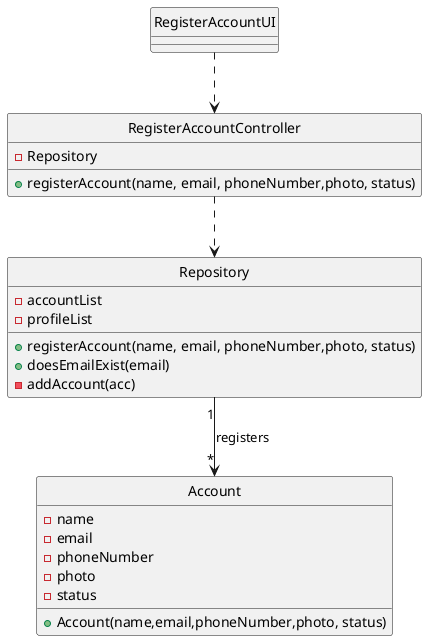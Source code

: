 @startuml
'https://plantuml.com/class-diagram

class "RegisterAccountUI"{
}

class "RegisterAccountController" {
+registerAccount(name, email, phoneNumber,photo, status)
-Repository
}

class "Repository" {
+registerAccount(name, email, phoneNumber,photo, status)
+doesEmailExist(email)
-accountList
-profileList
-addAccount(acc)
}

class "Account" {
-name
-email
-phoneNumber
-photo
-status
+Account(name,email,phoneNumber,photo, status)
}

hide "Account" circle
hide "RegisterAccountController" circle
hide "RegisterAccountUI" circle
hide "Repository" circle

"RegisterAccountUI" ..>  "RegisterAccountController"
"RegisterAccountController" ..>  "Repository"
"Repository" "1" --> "*" "Account": registers

@enduml